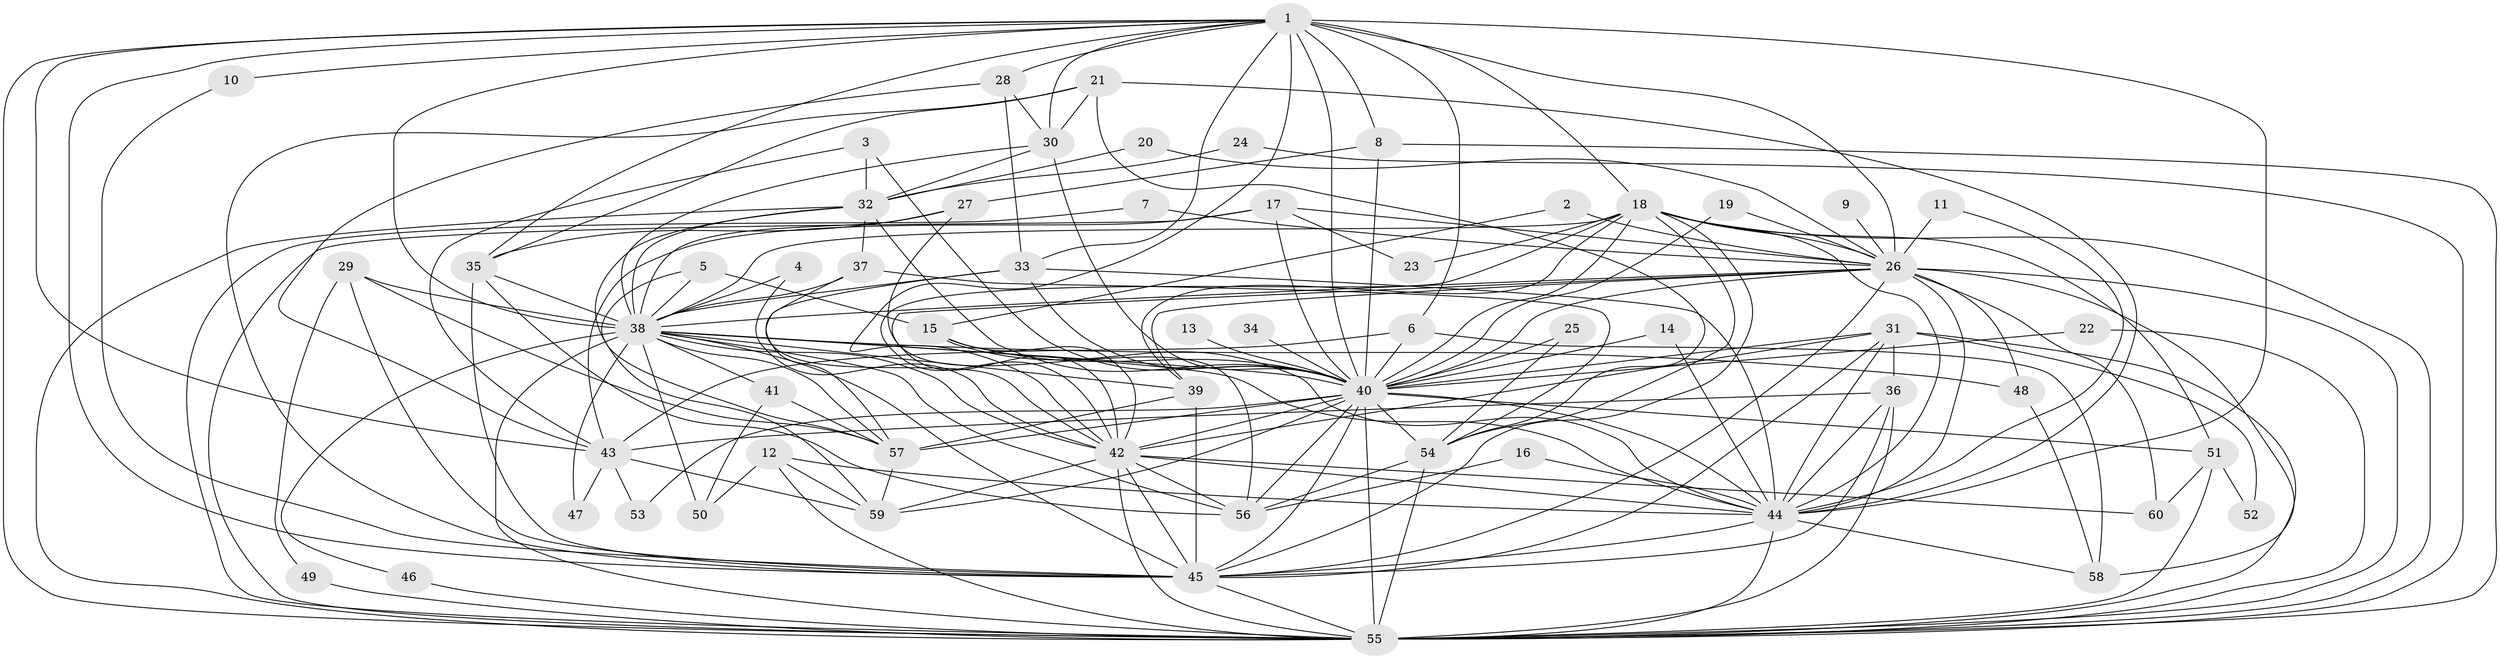 // original degree distribution, {14: 0.025210084033613446, 13: 0.008403361344537815, 28: 0.008403361344537815, 19: 0.008403361344537815, 20: 0.008403361344537815, 25: 0.008403361344537815, 36: 0.008403361344537815, 24: 0.008403361344537815, 5: 0.03361344537815126, 7: 0.01680672268907563, 2: 0.4957983193277311, 4: 0.15126050420168066, 3: 0.17647058823529413, 6: 0.03361344537815126, 8: 0.008403361344537815}
// Generated by graph-tools (version 1.1) at 2025/25/03/09/25 03:25:41]
// undirected, 60 vertices, 180 edges
graph export_dot {
graph [start="1"]
  node [color=gray90,style=filled];
  1;
  2;
  3;
  4;
  5;
  6;
  7;
  8;
  9;
  10;
  11;
  12;
  13;
  14;
  15;
  16;
  17;
  18;
  19;
  20;
  21;
  22;
  23;
  24;
  25;
  26;
  27;
  28;
  29;
  30;
  31;
  32;
  33;
  34;
  35;
  36;
  37;
  38;
  39;
  40;
  41;
  42;
  43;
  44;
  45;
  46;
  47;
  48;
  49;
  50;
  51;
  52;
  53;
  54;
  55;
  56;
  57;
  58;
  59;
  60;
  1 -- 6 [weight=1.0];
  1 -- 8 [weight=1.0];
  1 -- 10 [weight=1.0];
  1 -- 18 [weight=2.0];
  1 -- 26 [weight=2.0];
  1 -- 28 [weight=1.0];
  1 -- 30 [weight=1.0];
  1 -- 33 [weight=1.0];
  1 -- 35 [weight=1.0];
  1 -- 38 [weight=2.0];
  1 -- 40 [weight=3.0];
  1 -- 42 [weight=2.0];
  1 -- 43 [weight=1.0];
  1 -- 44 [weight=2.0];
  1 -- 45 [weight=2.0];
  1 -- 55 [weight=2.0];
  2 -- 15 [weight=1.0];
  2 -- 26 [weight=1.0];
  3 -- 32 [weight=1.0];
  3 -- 40 [weight=1.0];
  3 -- 43 [weight=1.0];
  4 -- 38 [weight=1.0];
  4 -- 42 [weight=1.0];
  5 -- 15 [weight=1.0];
  5 -- 38 [weight=1.0];
  5 -- 59 [weight=1.0];
  6 -- 40 [weight=1.0];
  6 -- 43 [weight=1.0];
  6 -- 58 [weight=1.0];
  7 -- 26 [weight=1.0];
  7 -- 55 [weight=1.0];
  8 -- 27 [weight=1.0];
  8 -- 40 [weight=1.0];
  8 -- 55 [weight=1.0];
  9 -- 26 [weight=1.0];
  10 -- 45 [weight=1.0];
  11 -- 26 [weight=2.0];
  11 -- 44 [weight=1.0];
  12 -- 44 [weight=1.0];
  12 -- 50 [weight=1.0];
  12 -- 55 [weight=1.0];
  12 -- 59 [weight=1.0];
  13 -- 40 [weight=1.0];
  14 -- 40 [weight=1.0];
  14 -- 44 [weight=1.0];
  15 -- 40 [weight=1.0];
  15 -- 42 [weight=1.0];
  15 -- 44 [weight=1.0];
  16 -- 44 [weight=1.0];
  16 -- 56 [weight=1.0];
  17 -- 23 [weight=1.0];
  17 -- 26 [weight=1.0];
  17 -- 40 [weight=1.0];
  17 -- 43 [weight=1.0];
  17 -- 55 [weight=1.0];
  18 -- 23 [weight=1.0];
  18 -- 26 [weight=1.0];
  18 -- 38 [weight=1.0];
  18 -- 39 [weight=1.0];
  18 -- 40 [weight=1.0];
  18 -- 42 [weight=1.0];
  18 -- 44 [weight=2.0];
  18 -- 45 [weight=1.0];
  18 -- 51 [weight=1.0];
  18 -- 54 [weight=1.0];
  18 -- 55 [weight=1.0];
  19 -- 26 [weight=1.0];
  19 -- 40 [weight=1.0];
  20 -- 26 [weight=1.0];
  20 -- 32 [weight=1.0];
  21 -- 30 [weight=1.0];
  21 -- 35 [weight=1.0];
  21 -- 44 [weight=1.0];
  21 -- 45 [weight=1.0];
  21 -- 54 [weight=1.0];
  22 -- 40 [weight=1.0];
  22 -- 55 [weight=1.0];
  24 -- 32 [weight=1.0];
  24 -- 55 [weight=1.0];
  25 -- 40 [weight=1.0];
  25 -- 54 [weight=1.0];
  26 -- 38 [weight=2.0];
  26 -- 39 [weight=1.0];
  26 -- 40 [weight=2.0];
  26 -- 42 [weight=1.0];
  26 -- 44 [weight=1.0];
  26 -- 45 [weight=2.0];
  26 -- 48 [weight=1.0];
  26 -- 55 [weight=1.0];
  26 -- 58 [weight=1.0];
  26 -- 60 [weight=1.0];
  27 -- 35 [weight=1.0];
  27 -- 38 [weight=1.0];
  27 -- 56 [weight=1.0];
  28 -- 30 [weight=1.0];
  28 -- 33 [weight=1.0];
  28 -- 43 [weight=1.0];
  29 -- 38 [weight=2.0];
  29 -- 45 [weight=1.0];
  29 -- 49 [weight=1.0];
  29 -- 57 [weight=1.0];
  30 -- 32 [weight=1.0];
  30 -- 38 [weight=1.0];
  30 -- 40 [weight=1.0];
  31 -- 36 [weight=1.0];
  31 -- 40 [weight=1.0];
  31 -- 42 [weight=1.0];
  31 -- 44 [weight=1.0];
  31 -- 45 [weight=1.0];
  31 -- 52 [weight=1.0];
  31 -- 55 [weight=1.0];
  32 -- 37 [weight=1.0];
  32 -- 38 [weight=1.0];
  32 -- 40 [weight=1.0];
  32 -- 55 [weight=1.0];
  32 -- 57 [weight=1.0];
  33 -- 38 [weight=1.0];
  33 -- 40 [weight=1.0];
  33 -- 44 [weight=1.0];
  33 -- 57 [weight=1.0];
  34 -- 40 [weight=1.0];
  35 -- 38 [weight=1.0];
  35 -- 45 [weight=1.0];
  35 -- 56 [weight=1.0];
  36 -- 43 [weight=1.0];
  36 -- 44 [weight=1.0];
  36 -- 45 [weight=1.0];
  36 -- 55 [weight=1.0];
  37 -- 38 [weight=1.0];
  37 -- 42 [weight=1.0];
  37 -- 54 [weight=1.0];
  38 -- 39 [weight=1.0];
  38 -- 40 [weight=1.0];
  38 -- 41 [weight=1.0];
  38 -- 42 [weight=1.0];
  38 -- 44 [weight=1.0];
  38 -- 45 [weight=2.0];
  38 -- 46 [weight=1.0];
  38 -- 47 [weight=1.0];
  38 -- 48 [weight=1.0];
  38 -- 50 [weight=1.0];
  38 -- 55 [weight=2.0];
  38 -- 56 [weight=1.0];
  38 -- 57 [weight=1.0];
  39 -- 45 [weight=1.0];
  39 -- 57 [weight=1.0];
  40 -- 42 [weight=1.0];
  40 -- 44 [weight=1.0];
  40 -- 45 [weight=2.0];
  40 -- 51 [weight=1.0];
  40 -- 53 [weight=1.0];
  40 -- 54 [weight=1.0];
  40 -- 55 [weight=2.0];
  40 -- 56 [weight=1.0];
  40 -- 57 [weight=2.0];
  40 -- 59 [weight=1.0];
  41 -- 50 [weight=1.0];
  41 -- 57 [weight=1.0];
  42 -- 44 [weight=1.0];
  42 -- 45 [weight=1.0];
  42 -- 55 [weight=1.0];
  42 -- 56 [weight=1.0];
  42 -- 59 [weight=1.0];
  42 -- 60 [weight=1.0];
  43 -- 47 [weight=1.0];
  43 -- 53 [weight=1.0];
  43 -- 59 [weight=1.0];
  44 -- 45 [weight=1.0];
  44 -- 55 [weight=2.0];
  44 -- 58 [weight=1.0];
  45 -- 55 [weight=1.0];
  46 -- 55 [weight=1.0];
  48 -- 58 [weight=1.0];
  49 -- 55 [weight=1.0];
  51 -- 52 [weight=1.0];
  51 -- 55 [weight=1.0];
  51 -- 60 [weight=1.0];
  54 -- 55 [weight=1.0];
  54 -- 56 [weight=1.0];
  57 -- 59 [weight=1.0];
}
